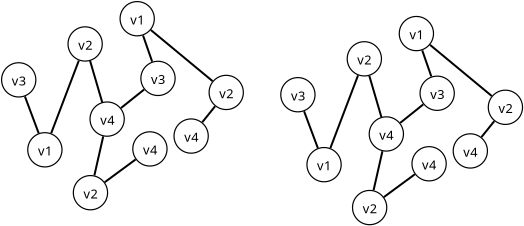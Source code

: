 <?xml version="1.0" encoding="UTF-8"?>
<dia:diagram xmlns:dia="http://www.lysator.liu.se/~alla/dia/">
  <dia:layer name="背景" visible="true" active="true">
    <dia:object type="Flowchart - Ellipse" version="0" id="O0">
      <dia:attribute name="obj_pos">
        <dia:point val="17.134,14.396"/>
      </dia:attribute>
      <dia:attribute name="obj_bb">
        <dia:rectangle val="17.104,14.366;18.876,16.138"/>
      </dia:attribute>
      <dia:attribute name="elem_corner">
        <dia:point val="17.134,14.396"/>
      </dia:attribute>
      <dia:attribute name="elem_width">
        <dia:real val="1.712"/>
      </dia:attribute>
      <dia:attribute name="elem_height">
        <dia:real val="1.712"/>
      </dia:attribute>
      <dia:attribute name="border_width">
        <dia:real val="0.06"/>
      </dia:attribute>
      <dia:attribute name="show_background">
        <dia:boolean val="true"/>
      </dia:attribute>
      <dia:attribute name="padding">
        <dia:real val="0.2"/>
      </dia:attribute>
      <dia:attribute name="text">
        <dia:composite type="text">
          <dia:attribute name="string">
            <dia:string>#v1#</dia:string>
          </dia:attribute>
          <dia:attribute name="font">
            <dia:font family="sans" style="0" name="Helvetica"/>
          </dia:attribute>
          <dia:attribute name="height">
            <dia:real val="0.8"/>
          </dia:attribute>
          <dia:attribute name="pos">
            <dia:point val="17.99,15.492"/>
          </dia:attribute>
          <dia:attribute name="color">
            <dia:color val="#000000"/>
          </dia:attribute>
          <dia:attribute name="alignment">
            <dia:enum val="1"/>
          </dia:attribute>
        </dia:composite>
      </dia:attribute>
    </dia:object>
    <dia:object type="Flowchart - Ellipse" version="0" id="O1">
      <dia:attribute name="obj_pos">
        <dia:point val="15.826,10.899"/>
      </dia:attribute>
      <dia:attribute name="obj_bb">
        <dia:rectangle val="15.796,10.869;17.568,12.641"/>
      </dia:attribute>
      <dia:attribute name="elem_corner">
        <dia:point val="15.826,10.899"/>
      </dia:attribute>
      <dia:attribute name="elem_width">
        <dia:real val="1.712"/>
      </dia:attribute>
      <dia:attribute name="elem_height">
        <dia:real val="1.712"/>
      </dia:attribute>
      <dia:attribute name="border_width">
        <dia:real val="0.06"/>
      </dia:attribute>
      <dia:attribute name="show_background">
        <dia:boolean val="true"/>
      </dia:attribute>
      <dia:attribute name="padding">
        <dia:real val="0.2"/>
      </dia:attribute>
      <dia:attribute name="text">
        <dia:composite type="text">
          <dia:attribute name="string">
            <dia:string>#v3#</dia:string>
          </dia:attribute>
          <dia:attribute name="font">
            <dia:font family="sans" style="0" name="Helvetica"/>
          </dia:attribute>
          <dia:attribute name="height">
            <dia:real val="0.8"/>
          </dia:attribute>
          <dia:attribute name="pos">
            <dia:point val="16.682,11.995"/>
          </dia:attribute>
          <dia:attribute name="color">
            <dia:color val="#000000"/>
          </dia:attribute>
          <dia:attribute name="alignment">
            <dia:enum val="1"/>
          </dia:attribute>
        </dia:composite>
      </dia:attribute>
    </dia:object>
    <dia:object type="Flowchart - Ellipse" version="0" id="O2">
      <dia:attribute name="obj_pos">
        <dia:point val="19.147,9.104"/>
      </dia:attribute>
      <dia:attribute name="obj_bb">
        <dia:rectangle val="19.117,9.074;20.89,10.846"/>
      </dia:attribute>
      <dia:attribute name="elem_corner">
        <dia:point val="19.147,9.104"/>
      </dia:attribute>
      <dia:attribute name="elem_width">
        <dia:real val="1.712"/>
      </dia:attribute>
      <dia:attribute name="elem_height">
        <dia:real val="1.712"/>
      </dia:attribute>
      <dia:attribute name="border_width">
        <dia:real val="0.06"/>
      </dia:attribute>
      <dia:attribute name="show_background">
        <dia:boolean val="true"/>
      </dia:attribute>
      <dia:attribute name="padding">
        <dia:real val="0.2"/>
      </dia:attribute>
      <dia:attribute name="text">
        <dia:composite type="text">
          <dia:attribute name="string">
            <dia:string>#v2#</dia:string>
          </dia:attribute>
          <dia:attribute name="font">
            <dia:font family="sans" style="0" name="Helvetica"/>
          </dia:attribute>
          <dia:attribute name="height">
            <dia:real val="0.8"/>
          </dia:attribute>
          <dia:attribute name="pos">
            <dia:point val="20.003,10.2"/>
          </dia:attribute>
          <dia:attribute name="color">
            <dia:color val="#000000"/>
          </dia:attribute>
          <dia:attribute name="alignment">
            <dia:enum val="1"/>
          </dia:attribute>
        </dia:composite>
      </dia:attribute>
    </dia:object>
    <dia:object type="Flowchart - Ellipse" version="0" id="O3">
      <dia:attribute name="obj_pos">
        <dia:point val="20.247,12.861"/>
      </dia:attribute>
      <dia:attribute name="obj_bb">
        <dia:rectangle val="20.217,12.831;21.99,14.603"/>
      </dia:attribute>
      <dia:attribute name="elem_corner">
        <dia:point val="20.247,12.861"/>
      </dia:attribute>
      <dia:attribute name="elem_width">
        <dia:real val="1.712"/>
      </dia:attribute>
      <dia:attribute name="elem_height">
        <dia:real val="1.712"/>
      </dia:attribute>
      <dia:attribute name="border_width">
        <dia:real val="0.06"/>
      </dia:attribute>
      <dia:attribute name="show_background">
        <dia:boolean val="true"/>
      </dia:attribute>
      <dia:attribute name="padding">
        <dia:real val="0.2"/>
      </dia:attribute>
      <dia:attribute name="text">
        <dia:composite type="text">
          <dia:attribute name="string">
            <dia:string>#v4#</dia:string>
          </dia:attribute>
          <dia:attribute name="font">
            <dia:font family="sans" style="0" name="Helvetica"/>
          </dia:attribute>
          <dia:attribute name="height">
            <dia:real val="0.8"/>
          </dia:attribute>
          <dia:attribute name="pos">
            <dia:point val="21.103,13.957"/>
          </dia:attribute>
          <dia:attribute name="color">
            <dia:color val="#000000"/>
          </dia:attribute>
          <dia:attribute name="alignment">
            <dia:enum val="1"/>
          </dia:attribute>
        </dia:composite>
      </dia:attribute>
    </dia:object>
    <dia:object type="Standard - Line" version="0" id="O4">
      <dia:attribute name="obj_pos">
        <dia:point val="17.679,14.422"/>
      </dia:attribute>
      <dia:attribute name="obj_bb">
        <dia:rectangle val="16.928,12.521;17.744,14.486"/>
      </dia:attribute>
      <dia:attribute name="conn_endpoints">
        <dia:point val="17.679,14.422"/>
        <dia:point val="16.992,12.585"/>
      </dia:attribute>
      <dia:attribute name="numcp">
        <dia:int val="1"/>
      </dia:attribute>
      <dia:attribute name="line_width">
        <dia:real val="0.1"/>
      </dia:attribute>
      <dia:connections>
        <dia:connection handle="0" to="O0" connection="16"/>
        <dia:connection handle="1" to="O1" connection="16"/>
      </dia:connections>
    </dia:object>
    <dia:object type="Standard - Line" version="0" id="O5">
      <dia:attribute name="obj_pos">
        <dia:point val="20.858,12.88"/>
      </dia:attribute>
      <dia:attribute name="obj_bb">
        <dia:rectangle val="20.186,10.735;20.921,12.943"/>
      </dia:attribute>
      <dia:attribute name="conn_endpoints">
        <dia:point val="20.858,12.88"/>
        <dia:point val="20.248,10.797"/>
      </dia:attribute>
      <dia:attribute name="numcp">
        <dia:int val="1"/>
      </dia:attribute>
      <dia:attribute name="line_width">
        <dia:real val="0.1"/>
      </dia:attribute>
      <dia:connections>
        <dia:connection handle="0" to="O3" connection="16"/>
        <dia:connection handle="1" to="O2" connection="16"/>
      </dia:connections>
    </dia:object>
    <dia:object type="Standard - Line" version="0" id="O6">
      <dia:attribute name="obj_pos">
        <dia:point val="19.688,10.789"/>
      </dia:attribute>
      <dia:attribute name="obj_bb">
        <dia:rectangle val="18.241,10.724;19.753,14.488"/>
      </dia:attribute>
      <dia:attribute name="conn_endpoints">
        <dia:point val="19.688,10.789"/>
        <dia:point val="18.305,14.424"/>
      </dia:attribute>
      <dia:attribute name="numcp">
        <dia:int val="1"/>
      </dia:attribute>
      <dia:attribute name="line_width">
        <dia:real val="0.1"/>
      </dia:attribute>
      <dia:connections>
        <dia:connection handle="0" to="O2" connection="16"/>
        <dia:connection handle="1" to="O0" connection="16"/>
      </dia:connections>
    </dia:object>
    <dia:object type="Flowchart - Ellipse" version="0" id="O7">
      <dia:attribute name="obj_pos">
        <dia:point val="21.75,7.842"/>
      </dia:attribute>
      <dia:attribute name="obj_bb">
        <dia:rectangle val="21.72,7.812;23.492,9.584"/>
      </dia:attribute>
      <dia:attribute name="elem_corner">
        <dia:point val="21.75,7.842"/>
      </dia:attribute>
      <dia:attribute name="elem_width">
        <dia:real val="1.712"/>
      </dia:attribute>
      <dia:attribute name="elem_height">
        <dia:real val="1.712"/>
      </dia:attribute>
      <dia:attribute name="border_width">
        <dia:real val="0.06"/>
      </dia:attribute>
      <dia:attribute name="show_background">
        <dia:boolean val="true"/>
      </dia:attribute>
      <dia:attribute name="padding">
        <dia:real val="0.2"/>
      </dia:attribute>
      <dia:attribute name="text">
        <dia:composite type="text">
          <dia:attribute name="string">
            <dia:string>#v1#</dia:string>
          </dia:attribute>
          <dia:attribute name="font">
            <dia:font family="sans" style="0" name="Helvetica"/>
          </dia:attribute>
          <dia:attribute name="height">
            <dia:real val="0.8"/>
          </dia:attribute>
          <dia:attribute name="pos">
            <dia:point val="22.606,8.938"/>
          </dia:attribute>
          <dia:attribute name="color">
            <dia:color val="#000000"/>
          </dia:attribute>
          <dia:attribute name="alignment">
            <dia:enum val="1"/>
          </dia:attribute>
        </dia:composite>
      </dia:attribute>
    </dia:object>
    <dia:object type="Flowchart - Ellipse" version="0" id="O8">
      <dia:attribute name="obj_pos">
        <dia:point val="22.79,10.826"/>
      </dia:attribute>
      <dia:attribute name="obj_bb">
        <dia:rectangle val="22.76,10.796;24.532,12.568"/>
      </dia:attribute>
      <dia:attribute name="elem_corner">
        <dia:point val="22.79,10.826"/>
      </dia:attribute>
      <dia:attribute name="elem_width">
        <dia:real val="1.712"/>
      </dia:attribute>
      <dia:attribute name="elem_height">
        <dia:real val="1.712"/>
      </dia:attribute>
      <dia:attribute name="border_width">
        <dia:real val="0.06"/>
      </dia:attribute>
      <dia:attribute name="show_background">
        <dia:boolean val="true"/>
      </dia:attribute>
      <dia:attribute name="padding">
        <dia:real val="0.2"/>
      </dia:attribute>
      <dia:attribute name="text">
        <dia:composite type="text">
          <dia:attribute name="string">
            <dia:string>#v3#</dia:string>
          </dia:attribute>
          <dia:attribute name="font">
            <dia:font family="sans" style="0" name="Helvetica"/>
          </dia:attribute>
          <dia:attribute name="height">
            <dia:real val="0.8"/>
          </dia:attribute>
          <dia:attribute name="pos">
            <dia:point val="23.646,11.922"/>
          </dia:attribute>
          <dia:attribute name="color">
            <dia:color val="#000000"/>
          </dia:attribute>
          <dia:attribute name="alignment">
            <dia:enum val="1"/>
          </dia:attribute>
        </dia:composite>
      </dia:attribute>
    </dia:object>
    <dia:object type="Flowchart - Ellipse" version="0" id="O9">
      <dia:attribute name="obj_pos">
        <dia:point val="26.201,11.528"/>
      </dia:attribute>
      <dia:attribute name="obj_bb">
        <dia:rectangle val="26.171,11.498;27.943,13.271"/>
      </dia:attribute>
      <dia:attribute name="elem_corner">
        <dia:point val="26.201,11.528"/>
      </dia:attribute>
      <dia:attribute name="elem_width">
        <dia:real val="1.712"/>
      </dia:attribute>
      <dia:attribute name="elem_height">
        <dia:real val="1.712"/>
      </dia:attribute>
      <dia:attribute name="border_width">
        <dia:real val="0.06"/>
      </dia:attribute>
      <dia:attribute name="show_background">
        <dia:boolean val="true"/>
      </dia:attribute>
      <dia:attribute name="padding">
        <dia:real val="0.2"/>
      </dia:attribute>
      <dia:attribute name="text">
        <dia:composite type="text">
          <dia:attribute name="string">
            <dia:string>#v2#</dia:string>
          </dia:attribute>
          <dia:attribute name="font">
            <dia:font family="sans" style="0" name="Helvetica"/>
          </dia:attribute>
          <dia:attribute name="height">
            <dia:real val="0.8"/>
          </dia:attribute>
          <dia:attribute name="pos">
            <dia:point val="27.057,12.624"/>
          </dia:attribute>
          <dia:attribute name="color">
            <dia:color val="#000000"/>
          </dia:attribute>
          <dia:attribute name="alignment">
            <dia:enum val="1"/>
          </dia:attribute>
        </dia:composite>
      </dia:attribute>
    </dia:object>
    <dia:object type="Flowchart - Ellipse" version="0" id="O10">
      <dia:attribute name="obj_pos">
        <dia:point val="24.447,13.709"/>
      </dia:attribute>
      <dia:attribute name="obj_bb">
        <dia:rectangle val="24.417,13.679;26.189,15.452"/>
      </dia:attribute>
      <dia:attribute name="elem_corner">
        <dia:point val="24.447,13.709"/>
      </dia:attribute>
      <dia:attribute name="elem_width">
        <dia:real val="1.712"/>
      </dia:attribute>
      <dia:attribute name="elem_height">
        <dia:real val="1.712"/>
      </dia:attribute>
      <dia:attribute name="border_width">
        <dia:real val="0.06"/>
      </dia:attribute>
      <dia:attribute name="show_background">
        <dia:boolean val="true"/>
      </dia:attribute>
      <dia:attribute name="padding">
        <dia:real val="0.2"/>
      </dia:attribute>
      <dia:attribute name="text">
        <dia:composite type="text">
          <dia:attribute name="string">
            <dia:string>#v4#</dia:string>
          </dia:attribute>
          <dia:attribute name="font">
            <dia:font family="sans" style="0" name="Helvetica"/>
          </dia:attribute>
          <dia:attribute name="height">
            <dia:real val="0.8"/>
          </dia:attribute>
          <dia:attribute name="pos">
            <dia:point val="25.303,14.806"/>
          </dia:attribute>
          <dia:attribute name="color">
            <dia:color val="#000000"/>
          </dia:attribute>
          <dia:attribute name="alignment">
            <dia:enum val="1"/>
          </dia:attribute>
        </dia:composite>
      </dia:attribute>
    </dia:object>
    <dia:object type="Standard - Line" version="0" id="O11">
      <dia:attribute name="obj_pos">
        <dia:point val="22.897,9.535"/>
      </dia:attribute>
      <dia:attribute name="obj_bb">
        <dia:rectangle val="22.834,9.471;23.418,10.909"/>
      </dia:attribute>
      <dia:attribute name="conn_endpoints">
        <dia:point val="22.897,9.535"/>
        <dia:point val="23.355,10.845"/>
      </dia:attribute>
      <dia:attribute name="numcp">
        <dia:int val="1"/>
      </dia:attribute>
      <dia:attribute name="line_width">
        <dia:real val="0.1"/>
      </dia:attribute>
      <dia:connections>
        <dia:connection handle="0" to="O7" connection="16"/>
        <dia:connection handle="1" to="O8" connection="16"/>
      </dia:connections>
    </dia:object>
    <dia:object type="Standard - Line" version="0" id="O12">
      <dia:attribute name="obj_pos">
        <dia:point val="25.858,13.875"/>
      </dia:attribute>
      <dia:attribute name="obj_bb">
        <dia:rectangle val="25.788,13.005;26.572,13.945"/>
      </dia:attribute>
      <dia:attribute name="conn_endpoints">
        <dia:point val="25.858,13.875"/>
        <dia:point val="26.502,13.075"/>
      </dia:attribute>
      <dia:attribute name="numcp">
        <dia:int val="1"/>
      </dia:attribute>
      <dia:attribute name="line_width">
        <dia:real val="0.1"/>
      </dia:attribute>
      <dia:connections>
        <dia:connection handle="0" to="O10" connection="16"/>
        <dia:connection handle="1" to="O9" connection="16"/>
      </dia:connections>
    </dia:object>
    <dia:object type="Standard - Line" version="0" id="O13">
      <dia:attribute name="obj_pos">
        <dia:point val="26.377,11.821"/>
      </dia:attribute>
      <dia:attribute name="obj_bb">
        <dia:rectangle val="23.216,9.191;26.447,11.891"/>
      </dia:attribute>
      <dia:attribute name="conn_endpoints">
        <dia:point val="26.377,11.821"/>
        <dia:point val="23.286,9.261"/>
      </dia:attribute>
      <dia:attribute name="numcp">
        <dia:int val="1"/>
      </dia:attribute>
      <dia:attribute name="line_width">
        <dia:real val="0.1"/>
      </dia:attribute>
      <dia:connections>
        <dia:connection handle="0" to="O9" connection="16"/>
        <dia:connection handle="1" to="O7" connection="16"/>
      </dia:connections>
    </dia:object>
    <dia:object type="Standard - Line" version="0" id="O14">
      <dia:attribute name="obj_pos">
        <dia:point val="21.795,13.163"/>
      </dia:attribute>
      <dia:attribute name="obj_bb">
        <dia:rectangle val="21.725,12.165;23.025,13.233"/>
      </dia:attribute>
      <dia:attribute name="conn_endpoints">
        <dia:point val="21.795,13.163"/>
        <dia:point val="22.954,12.236"/>
      </dia:attribute>
      <dia:attribute name="numcp">
        <dia:int val="1"/>
      </dia:attribute>
      <dia:attribute name="line_width">
        <dia:real val="0.1"/>
      </dia:attribute>
      <dia:connections>
        <dia:connection handle="0" to="O3" connection="16"/>
        <dia:connection handle="1" to="O8" connection="16"/>
      </dia:connections>
    </dia:object>
    <dia:object type="Flowchart - Ellipse" version="0" id="O15">
      <dia:attribute name="obj_pos">
        <dia:point val="19.413,16.541"/>
      </dia:attribute>
      <dia:attribute name="obj_bb">
        <dia:rectangle val="19.383,16.511;21.155,18.283"/>
      </dia:attribute>
      <dia:attribute name="elem_corner">
        <dia:point val="19.413,16.541"/>
      </dia:attribute>
      <dia:attribute name="elem_width">
        <dia:real val="1.712"/>
      </dia:attribute>
      <dia:attribute name="elem_height">
        <dia:real val="1.712"/>
      </dia:attribute>
      <dia:attribute name="border_width">
        <dia:real val="0.06"/>
      </dia:attribute>
      <dia:attribute name="show_background">
        <dia:boolean val="true"/>
      </dia:attribute>
      <dia:attribute name="padding">
        <dia:real val="0.2"/>
      </dia:attribute>
      <dia:attribute name="text">
        <dia:composite type="text">
          <dia:attribute name="string">
            <dia:string>#v2#</dia:string>
          </dia:attribute>
          <dia:attribute name="font">
            <dia:font family="sans" style="0" name="Helvetica"/>
          </dia:attribute>
          <dia:attribute name="height">
            <dia:real val="0.8"/>
          </dia:attribute>
          <dia:attribute name="pos">
            <dia:point val="20.269,17.637"/>
          </dia:attribute>
          <dia:attribute name="color">
            <dia:color val="#000000"/>
          </dia:attribute>
          <dia:attribute name="alignment">
            <dia:enum val="1"/>
          </dia:attribute>
        </dia:composite>
      </dia:attribute>
    </dia:object>
    <dia:object type="Flowchart - Ellipse" version="0" id="O16">
      <dia:attribute name="obj_pos">
        <dia:point val="22.386,14.352"/>
      </dia:attribute>
      <dia:attribute name="obj_bb">
        <dia:rectangle val="22.356,14.322;24.128,16.094"/>
      </dia:attribute>
      <dia:attribute name="elem_corner">
        <dia:point val="22.386,14.352"/>
      </dia:attribute>
      <dia:attribute name="elem_width">
        <dia:real val="1.712"/>
      </dia:attribute>
      <dia:attribute name="elem_height">
        <dia:real val="1.712"/>
      </dia:attribute>
      <dia:attribute name="border_width">
        <dia:real val="0.06"/>
      </dia:attribute>
      <dia:attribute name="show_background">
        <dia:boolean val="true"/>
      </dia:attribute>
      <dia:attribute name="padding">
        <dia:real val="0.2"/>
      </dia:attribute>
      <dia:attribute name="text">
        <dia:composite type="text">
          <dia:attribute name="string">
            <dia:string>#v4#</dia:string>
          </dia:attribute>
          <dia:attribute name="font">
            <dia:font family="sans" style="0" name="Helvetica"/>
          </dia:attribute>
          <dia:attribute name="height">
            <dia:real val="0.8"/>
          </dia:attribute>
          <dia:attribute name="pos">
            <dia:point val="23.242,15.448"/>
          </dia:attribute>
          <dia:attribute name="color">
            <dia:color val="#000000"/>
          </dia:attribute>
          <dia:attribute name="alignment">
            <dia:enum val="1"/>
          </dia:attribute>
        </dia:composite>
      </dia:attribute>
    </dia:object>
    <dia:object type="Standard - Line" version="0" id="O17">
      <dia:attribute name="obj_pos">
        <dia:point val="22.531,15.732"/>
      </dia:attribute>
      <dia:attribute name="obj_bb">
        <dia:rectangle val="20.91,15.662;22.601,16.943"/>
      </dia:attribute>
      <dia:attribute name="conn_endpoints">
        <dia:point val="22.531,15.732"/>
        <dia:point val="20.98,16.873"/>
      </dia:attribute>
      <dia:attribute name="numcp">
        <dia:int val="1"/>
      </dia:attribute>
      <dia:attribute name="line_width">
        <dia:real val="0.1"/>
      </dia:attribute>
      <dia:connections>
        <dia:connection handle="0" to="O16" connection="16"/>
        <dia:connection handle="1" to="O15" connection="16"/>
      </dia:connections>
    </dia:object>
    <dia:object type="Standard - Line" version="0" id="O18">
      <dia:attribute name="obj_pos">
        <dia:point val="20.465,16.534"/>
      </dia:attribute>
      <dia:attribute name="obj_bb">
        <dia:rectangle val="20.405,14.521;20.968,16.594"/>
      </dia:attribute>
      <dia:attribute name="conn_endpoints">
        <dia:point val="20.465,16.534"/>
        <dia:point val="20.908,14.58"/>
      </dia:attribute>
      <dia:attribute name="numcp">
        <dia:int val="1"/>
      </dia:attribute>
      <dia:attribute name="line_width">
        <dia:real val="0.1"/>
      </dia:attribute>
      <dia:connections>
        <dia:connection handle="0" to="O15" connection="16"/>
        <dia:connection handle="1" to="O3" connection="16"/>
      </dia:connections>
    </dia:object>
    <dia:object type="Flowchart - Ellipse" version="0" id="O19">
      <dia:attribute name="obj_pos">
        <dia:point val="31.093,15.139"/>
      </dia:attribute>
      <dia:attribute name="obj_bb">
        <dia:rectangle val="31.063,15.109;32.835,16.881"/>
      </dia:attribute>
      <dia:attribute name="elem_corner">
        <dia:point val="31.093,15.139"/>
      </dia:attribute>
      <dia:attribute name="elem_width">
        <dia:real val="1.712"/>
      </dia:attribute>
      <dia:attribute name="elem_height">
        <dia:real val="1.712"/>
      </dia:attribute>
      <dia:attribute name="border_width">
        <dia:real val="0.06"/>
      </dia:attribute>
      <dia:attribute name="show_background">
        <dia:boolean val="true"/>
      </dia:attribute>
      <dia:attribute name="padding">
        <dia:real val="0.2"/>
      </dia:attribute>
      <dia:attribute name="text">
        <dia:composite type="text">
          <dia:attribute name="string">
            <dia:string>#v1#</dia:string>
          </dia:attribute>
          <dia:attribute name="font">
            <dia:font family="sans" style="0" name="Helvetica"/>
          </dia:attribute>
          <dia:attribute name="height">
            <dia:real val="0.8"/>
          </dia:attribute>
          <dia:attribute name="pos">
            <dia:point val="31.949,16.235"/>
          </dia:attribute>
          <dia:attribute name="color">
            <dia:color val="#000000"/>
          </dia:attribute>
          <dia:attribute name="alignment">
            <dia:enum val="1"/>
          </dia:attribute>
        </dia:composite>
      </dia:attribute>
    </dia:object>
    <dia:object type="Flowchart - Ellipse" version="0" id="O20">
      <dia:attribute name="obj_pos">
        <dia:point val="29.785,11.642"/>
      </dia:attribute>
      <dia:attribute name="obj_bb">
        <dia:rectangle val="29.755,11.612;31.527,13.384"/>
      </dia:attribute>
      <dia:attribute name="elem_corner">
        <dia:point val="29.785,11.642"/>
      </dia:attribute>
      <dia:attribute name="elem_width">
        <dia:real val="1.712"/>
      </dia:attribute>
      <dia:attribute name="elem_height">
        <dia:real val="1.712"/>
      </dia:attribute>
      <dia:attribute name="border_width">
        <dia:real val="0.06"/>
      </dia:attribute>
      <dia:attribute name="show_background">
        <dia:boolean val="true"/>
      </dia:attribute>
      <dia:attribute name="padding">
        <dia:real val="0.2"/>
      </dia:attribute>
      <dia:attribute name="text">
        <dia:composite type="text">
          <dia:attribute name="string">
            <dia:string>#v3#</dia:string>
          </dia:attribute>
          <dia:attribute name="font">
            <dia:font family="sans" style="0" name="Helvetica"/>
          </dia:attribute>
          <dia:attribute name="height">
            <dia:real val="0.8"/>
          </dia:attribute>
          <dia:attribute name="pos">
            <dia:point val="30.641,12.738"/>
          </dia:attribute>
          <dia:attribute name="color">
            <dia:color val="#000000"/>
          </dia:attribute>
          <dia:attribute name="alignment">
            <dia:enum val="1"/>
          </dia:attribute>
        </dia:composite>
      </dia:attribute>
    </dia:object>
    <dia:object type="Flowchart - Ellipse" version="0" id="O21">
      <dia:attribute name="obj_pos">
        <dia:point val="33.107,9.847"/>
      </dia:attribute>
      <dia:attribute name="obj_bb">
        <dia:rectangle val="33.077,9.817;34.849,11.589"/>
      </dia:attribute>
      <dia:attribute name="elem_corner">
        <dia:point val="33.107,9.847"/>
      </dia:attribute>
      <dia:attribute name="elem_width">
        <dia:real val="1.712"/>
      </dia:attribute>
      <dia:attribute name="elem_height">
        <dia:real val="1.712"/>
      </dia:attribute>
      <dia:attribute name="border_width">
        <dia:real val="0.06"/>
      </dia:attribute>
      <dia:attribute name="show_background">
        <dia:boolean val="true"/>
      </dia:attribute>
      <dia:attribute name="padding">
        <dia:real val="0.2"/>
      </dia:attribute>
      <dia:attribute name="text">
        <dia:composite type="text">
          <dia:attribute name="string">
            <dia:string>#v2#</dia:string>
          </dia:attribute>
          <dia:attribute name="font">
            <dia:font family="sans" style="0" name="Helvetica"/>
          </dia:attribute>
          <dia:attribute name="height">
            <dia:real val="0.8"/>
          </dia:attribute>
          <dia:attribute name="pos">
            <dia:point val="33.963,10.943"/>
          </dia:attribute>
          <dia:attribute name="color">
            <dia:color val="#000000"/>
          </dia:attribute>
          <dia:attribute name="alignment">
            <dia:enum val="1"/>
          </dia:attribute>
        </dia:composite>
      </dia:attribute>
    </dia:object>
    <dia:object type="Flowchart - Ellipse" version="0" id="O22">
      <dia:attribute name="obj_pos">
        <dia:point val="34.207,13.604"/>
      </dia:attribute>
      <dia:attribute name="obj_bb">
        <dia:rectangle val="34.177,13.574;35.949,15.346"/>
      </dia:attribute>
      <dia:attribute name="elem_corner">
        <dia:point val="34.207,13.604"/>
      </dia:attribute>
      <dia:attribute name="elem_width">
        <dia:real val="1.712"/>
      </dia:attribute>
      <dia:attribute name="elem_height">
        <dia:real val="1.712"/>
      </dia:attribute>
      <dia:attribute name="border_width">
        <dia:real val="0.06"/>
      </dia:attribute>
      <dia:attribute name="show_background">
        <dia:boolean val="true"/>
      </dia:attribute>
      <dia:attribute name="padding">
        <dia:real val="0.2"/>
      </dia:attribute>
      <dia:attribute name="text">
        <dia:composite type="text">
          <dia:attribute name="string">
            <dia:string>#v4#</dia:string>
          </dia:attribute>
          <dia:attribute name="font">
            <dia:font family="sans" style="0" name="Helvetica"/>
          </dia:attribute>
          <dia:attribute name="height">
            <dia:real val="0.8"/>
          </dia:attribute>
          <dia:attribute name="pos">
            <dia:point val="35.063,14.7"/>
          </dia:attribute>
          <dia:attribute name="color">
            <dia:color val="#000000"/>
          </dia:attribute>
          <dia:attribute name="alignment">
            <dia:enum val="1"/>
          </dia:attribute>
        </dia:composite>
      </dia:attribute>
    </dia:object>
    <dia:object type="Standard - Line" version="0" id="O23">
      <dia:attribute name="obj_pos">
        <dia:point val="31.639,15.165"/>
      </dia:attribute>
      <dia:attribute name="obj_bb">
        <dia:rectangle val="30.887,13.264;31.703,15.229"/>
      </dia:attribute>
      <dia:attribute name="conn_endpoints">
        <dia:point val="31.639,15.165"/>
        <dia:point val="30.952,13.328"/>
      </dia:attribute>
      <dia:attribute name="numcp">
        <dia:int val="1"/>
      </dia:attribute>
      <dia:attribute name="line_width">
        <dia:real val="0.1"/>
      </dia:attribute>
      <dia:connections>
        <dia:connection handle="0" to="O19" connection="16"/>
        <dia:connection handle="1" to="O20" connection="16"/>
      </dia:connections>
    </dia:object>
    <dia:object type="Standard - Line" version="0" id="O24">
      <dia:attribute name="obj_pos">
        <dia:point val="34.818,13.624"/>
      </dia:attribute>
      <dia:attribute name="obj_bb">
        <dia:rectangle val="34.146,11.478;34.88,13.686"/>
      </dia:attribute>
      <dia:attribute name="conn_endpoints">
        <dia:point val="34.818,13.624"/>
        <dia:point val="34.208,11.54"/>
      </dia:attribute>
      <dia:attribute name="numcp">
        <dia:int val="1"/>
      </dia:attribute>
      <dia:attribute name="line_width">
        <dia:real val="0.1"/>
      </dia:attribute>
      <dia:connections>
        <dia:connection handle="0" to="O22" connection="16"/>
        <dia:connection handle="1" to="O21" connection="16"/>
      </dia:connections>
    </dia:object>
    <dia:object type="Standard - Line" version="0" id="O25">
      <dia:attribute name="obj_pos">
        <dia:point val="33.648,11.532"/>
      </dia:attribute>
      <dia:attribute name="obj_bb">
        <dia:rectangle val="32.2,11.467;33.712,15.231"/>
      </dia:attribute>
      <dia:attribute name="conn_endpoints">
        <dia:point val="33.648,11.532"/>
        <dia:point val="32.264,15.167"/>
      </dia:attribute>
      <dia:attribute name="numcp">
        <dia:int val="1"/>
      </dia:attribute>
      <dia:attribute name="line_width">
        <dia:real val="0.1"/>
      </dia:attribute>
      <dia:connections>
        <dia:connection handle="0" to="O21" connection="16"/>
        <dia:connection handle="1" to="O19" connection="16"/>
      </dia:connections>
    </dia:object>
    <dia:object type="Flowchart - Ellipse" version="0" id="O26">
      <dia:attribute name="obj_pos">
        <dia:point val="35.709,8.585"/>
      </dia:attribute>
      <dia:attribute name="obj_bb">
        <dia:rectangle val="35.679,8.555;37.451,10.327"/>
      </dia:attribute>
      <dia:attribute name="elem_corner">
        <dia:point val="35.709,8.585"/>
      </dia:attribute>
      <dia:attribute name="elem_width">
        <dia:real val="1.712"/>
      </dia:attribute>
      <dia:attribute name="elem_height">
        <dia:real val="1.712"/>
      </dia:attribute>
      <dia:attribute name="border_width">
        <dia:real val="0.06"/>
      </dia:attribute>
      <dia:attribute name="show_background">
        <dia:boolean val="true"/>
      </dia:attribute>
      <dia:attribute name="padding">
        <dia:real val="0.2"/>
      </dia:attribute>
      <dia:attribute name="text">
        <dia:composite type="text">
          <dia:attribute name="string">
            <dia:string>#v1#</dia:string>
          </dia:attribute>
          <dia:attribute name="font">
            <dia:font family="sans" style="0" name="Helvetica"/>
          </dia:attribute>
          <dia:attribute name="height">
            <dia:real val="0.8"/>
          </dia:attribute>
          <dia:attribute name="pos">
            <dia:point val="36.565,9.681"/>
          </dia:attribute>
          <dia:attribute name="color">
            <dia:color val="#000000"/>
          </dia:attribute>
          <dia:attribute name="alignment">
            <dia:enum val="1"/>
          </dia:attribute>
        </dia:composite>
      </dia:attribute>
    </dia:object>
    <dia:object type="Flowchart - Ellipse" version="0" id="O27">
      <dia:attribute name="obj_pos">
        <dia:point val="36.749,11.569"/>
      </dia:attribute>
      <dia:attribute name="obj_bb">
        <dia:rectangle val="36.719,11.539;38.492,13.311"/>
      </dia:attribute>
      <dia:attribute name="elem_corner">
        <dia:point val="36.749,11.569"/>
      </dia:attribute>
      <dia:attribute name="elem_width">
        <dia:real val="1.712"/>
      </dia:attribute>
      <dia:attribute name="elem_height">
        <dia:real val="1.712"/>
      </dia:attribute>
      <dia:attribute name="border_width">
        <dia:real val="0.06"/>
      </dia:attribute>
      <dia:attribute name="show_background">
        <dia:boolean val="true"/>
      </dia:attribute>
      <dia:attribute name="padding">
        <dia:real val="0.2"/>
      </dia:attribute>
      <dia:attribute name="text">
        <dia:composite type="text">
          <dia:attribute name="string">
            <dia:string>#v3#</dia:string>
          </dia:attribute>
          <dia:attribute name="font">
            <dia:font family="sans" style="0" name="Helvetica"/>
          </dia:attribute>
          <dia:attribute name="height">
            <dia:real val="0.8"/>
          </dia:attribute>
          <dia:attribute name="pos">
            <dia:point val="37.605,12.665"/>
          </dia:attribute>
          <dia:attribute name="color">
            <dia:color val="#000000"/>
          </dia:attribute>
          <dia:attribute name="alignment">
            <dia:enum val="1"/>
          </dia:attribute>
        </dia:composite>
      </dia:attribute>
    </dia:object>
    <dia:object type="Flowchart - Ellipse" version="0" id="O28">
      <dia:attribute name="obj_pos">
        <dia:point val="40.16,12.271"/>
      </dia:attribute>
      <dia:attribute name="obj_bb">
        <dia:rectangle val="40.13,12.242;41.903,14.014"/>
      </dia:attribute>
      <dia:attribute name="elem_corner">
        <dia:point val="40.16,12.271"/>
      </dia:attribute>
      <dia:attribute name="elem_width">
        <dia:real val="1.712"/>
      </dia:attribute>
      <dia:attribute name="elem_height">
        <dia:real val="1.712"/>
      </dia:attribute>
      <dia:attribute name="border_width">
        <dia:real val="0.06"/>
      </dia:attribute>
      <dia:attribute name="show_background">
        <dia:boolean val="true"/>
      </dia:attribute>
      <dia:attribute name="padding">
        <dia:real val="0.2"/>
      </dia:attribute>
      <dia:attribute name="text">
        <dia:composite type="text">
          <dia:attribute name="string">
            <dia:string>#v2#</dia:string>
          </dia:attribute>
          <dia:attribute name="font">
            <dia:font family="sans" style="0" name="Helvetica"/>
          </dia:attribute>
          <dia:attribute name="height">
            <dia:real val="0.8"/>
          </dia:attribute>
          <dia:attribute name="pos">
            <dia:point val="41.016,13.368"/>
          </dia:attribute>
          <dia:attribute name="color">
            <dia:color val="#000000"/>
          </dia:attribute>
          <dia:attribute name="alignment">
            <dia:enum val="1"/>
          </dia:attribute>
        </dia:composite>
      </dia:attribute>
    </dia:object>
    <dia:object type="Flowchart - Ellipse" version="0" id="O29">
      <dia:attribute name="obj_pos">
        <dia:point val="38.406,14.453"/>
      </dia:attribute>
      <dia:attribute name="obj_bb">
        <dia:rectangle val="38.376,14.423;40.148,16.195"/>
      </dia:attribute>
      <dia:attribute name="elem_corner">
        <dia:point val="38.406,14.453"/>
      </dia:attribute>
      <dia:attribute name="elem_width">
        <dia:real val="1.712"/>
      </dia:attribute>
      <dia:attribute name="elem_height">
        <dia:real val="1.712"/>
      </dia:attribute>
      <dia:attribute name="border_width">
        <dia:real val="0.06"/>
      </dia:attribute>
      <dia:attribute name="show_background">
        <dia:boolean val="true"/>
      </dia:attribute>
      <dia:attribute name="padding">
        <dia:real val="0.2"/>
      </dia:attribute>
      <dia:attribute name="text">
        <dia:composite type="text">
          <dia:attribute name="string">
            <dia:string>#v4#</dia:string>
          </dia:attribute>
          <dia:attribute name="font">
            <dia:font family="sans" style="0" name="Helvetica"/>
          </dia:attribute>
          <dia:attribute name="height">
            <dia:real val="0.8"/>
          </dia:attribute>
          <dia:attribute name="pos">
            <dia:point val="39.262,15.549"/>
          </dia:attribute>
          <dia:attribute name="color">
            <dia:color val="#000000"/>
          </dia:attribute>
          <dia:attribute name="alignment">
            <dia:enum val="1"/>
          </dia:attribute>
        </dia:composite>
      </dia:attribute>
    </dia:object>
    <dia:object type="Standard - Line" version="0" id="O30">
      <dia:attribute name="obj_pos">
        <dia:point val="36.857,10.278"/>
      </dia:attribute>
      <dia:attribute name="obj_bb">
        <dia:rectangle val="36.793,10.214;37.377,11.652"/>
      </dia:attribute>
      <dia:attribute name="conn_endpoints">
        <dia:point val="36.857,10.278"/>
        <dia:point val="37.314,11.588"/>
      </dia:attribute>
      <dia:attribute name="numcp">
        <dia:int val="1"/>
      </dia:attribute>
      <dia:attribute name="line_width">
        <dia:real val="0.1"/>
      </dia:attribute>
      <dia:connections>
        <dia:connection handle="0" to="O26" connection="16"/>
        <dia:connection handle="1" to="O27" connection="16"/>
      </dia:connections>
    </dia:object>
    <dia:object type="Standard - Line" version="0" id="O31">
      <dia:attribute name="obj_pos">
        <dia:point val="39.818,14.618"/>
      </dia:attribute>
      <dia:attribute name="obj_bb">
        <dia:rectangle val="39.747,13.748;40.531,14.688"/>
      </dia:attribute>
      <dia:attribute name="conn_endpoints">
        <dia:point val="39.818,14.618"/>
        <dia:point val="40.461,13.818"/>
      </dia:attribute>
      <dia:attribute name="numcp">
        <dia:int val="1"/>
      </dia:attribute>
      <dia:attribute name="line_width">
        <dia:real val="0.1"/>
      </dia:attribute>
      <dia:connections>
        <dia:connection handle="0" to="O29" connection="16"/>
        <dia:connection handle="1" to="O28" connection="16"/>
      </dia:connections>
    </dia:object>
    <dia:object type="Standard - Line" version="0" id="O32">
      <dia:attribute name="obj_pos">
        <dia:point val="40.336,12.564"/>
      </dia:attribute>
      <dia:attribute name="obj_bb">
        <dia:rectangle val="37.175,9.934;40.406,12.635"/>
      </dia:attribute>
      <dia:attribute name="conn_endpoints">
        <dia:point val="40.336,12.564"/>
        <dia:point val="37.245,10.005"/>
      </dia:attribute>
      <dia:attribute name="numcp">
        <dia:int val="1"/>
      </dia:attribute>
      <dia:attribute name="line_width">
        <dia:real val="0.1"/>
      </dia:attribute>
      <dia:connections>
        <dia:connection handle="0" to="O28" connection="16"/>
        <dia:connection handle="1" to="O26" connection="16"/>
      </dia:connections>
    </dia:object>
    <dia:object type="Standard - Line" version="0" id="O33">
      <dia:attribute name="obj_pos">
        <dia:point val="35.755,13.906"/>
      </dia:attribute>
      <dia:attribute name="obj_bb">
        <dia:rectangle val="35.684,12.909;36.984,13.977"/>
      </dia:attribute>
      <dia:attribute name="conn_endpoints">
        <dia:point val="35.755,13.906"/>
        <dia:point val="36.914,12.979"/>
      </dia:attribute>
      <dia:attribute name="numcp">
        <dia:int val="1"/>
      </dia:attribute>
      <dia:attribute name="line_width">
        <dia:real val="0.1"/>
      </dia:attribute>
      <dia:connections>
        <dia:connection handle="0" to="O22" connection="16"/>
        <dia:connection handle="1" to="O27" connection="16"/>
      </dia:connections>
    </dia:object>
    <dia:object type="Flowchart - Ellipse" version="0" id="O34">
      <dia:attribute name="obj_pos">
        <dia:point val="33.372,17.284"/>
      </dia:attribute>
      <dia:attribute name="obj_bb">
        <dia:rectangle val="33.342,17.254;35.114,19.027"/>
      </dia:attribute>
      <dia:attribute name="elem_corner">
        <dia:point val="33.372,17.284"/>
      </dia:attribute>
      <dia:attribute name="elem_width">
        <dia:real val="1.712"/>
      </dia:attribute>
      <dia:attribute name="elem_height">
        <dia:real val="1.712"/>
      </dia:attribute>
      <dia:attribute name="border_width">
        <dia:real val="0.06"/>
      </dia:attribute>
      <dia:attribute name="show_background">
        <dia:boolean val="true"/>
      </dia:attribute>
      <dia:attribute name="padding">
        <dia:real val="0.2"/>
      </dia:attribute>
      <dia:attribute name="text">
        <dia:composite type="text">
          <dia:attribute name="string">
            <dia:string>#v2#</dia:string>
          </dia:attribute>
          <dia:attribute name="font">
            <dia:font family="sans" style="0" name="Helvetica"/>
          </dia:attribute>
          <dia:attribute name="height">
            <dia:real val="0.8"/>
          </dia:attribute>
          <dia:attribute name="pos">
            <dia:point val="34.228,18.381"/>
          </dia:attribute>
          <dia:attribute name="color">
            <dia:color val="#000000"/>
          </dia:attribute>
          <dia:attribute name="alignment">
            <dia:enum val="1"/>
          </dia:attribute>
        </dia:composite>
      </dia:attribute>
    </dia:object>
    <dia:object type="Flowchart - Ellipse" version="0" id="O35">
      <dia:attribute name="obj_pos">
        <dia:point val="36.345,15.095"/>
      </dia:attribute>
      <dia:attribute name="obj_bb">
        <dia:rectangle val="36.315,15.065;38.087,16.837"/>
      </dia:attribute>
      <dia:attribute name="elem_corner">
        <dia:point val="36.345,15.095"/>
      </dia:attribute>
      <dia:attribute name="elem_width">
        <dia:real val="1.712"/>
      </dia:attribute>
      <dia:attribute name="elem_height">
        <dia:real val="1.712"/>
      </dia:attribute>
      <dia:attribute name="border_width">
        <dia:real val="0.06"/>
      </dia:attribute>
      <dia:attribute name="show_background">
        <dia:boolean val="true"/>
      </dia:attribute>
      <dia:attribute name="padding">
        <dia:real val="0.2"/>
      </dia:attribute>
      <dia:attribute name="text">
        <dia:composite type="text">
          <dia:attribute name="string">
            <dia:string>#v4#</dia:string>
          </dia:attribute>
          <dia:attribute name="font">
            <dia:font family="sans" style="0" name="Helvetica"/>
          </dia:attribute>
          <dia:attribute name="height">
            <dia:real val="0.8"/>
          </dia:attribute>
          <dia:attribute name="pos">
            <dia:point val="37.201,16.191"/>
          </dia:attribute>
          <dia:attribute name="color">
            <dia:color val="#000000"/>
          </dia:attribute>
          <dia:attribute name="alignment">
            <dia:enum val="1"/>
          </dia:attribute>
        </dia:composite>
      </dia:attribute>
    </dia:object>
    <dia:object type="Standard - Line" version="0" id="O36">
      <dia:attribute name="obj_pos">
        <dia:point val="36.49,16.475"/>
      </dia:attribute>
      <dia:attribute name="obj_bb">
        <dia:rectangle val="34.87,16.405;36.56,17.687"/>
      </dia:attribute>
      <dia:attribute name="conn_endpoints">
        <dia:point val="36.49,16.475"/>
        <dia:point val="34.94,17.617"/>
      </dia:attribute>
      <dia:attribute name="numcp">
        <dia:int val="1"/>
      </dia:attribute>
      <dia:attribute name="line_width">
        <dia:real val="0.1"/>
      </dia:attribute>
      <dia:connections>
        <dia:connection handle="0" to="O35" connection="16"/>
        <dia:connection handle="1" to="O34" connection="16"/>
      </dia:connections>
    </dia:object>
    <dia:object type="Standard - Line" version="0" id="O37">
      <dia:attribute name="obj_pos">
        <dia:point val="34.424,17.277"/>
      </dia:attribute>
      <dia:attribute name="obj_bb">
        <dia:rectangle val="34.364,15.264;34.927,17.337"/>
      </dia:attribute>
      <dia:attribute name="conn_endpoints">
        <dia:point val="34.424,17.277"/>
        <dia:point val="34.867,15.324"/>
      </dia:attribute>
      <dia:attribute name="numcp">
        <dia:int val="1"/>
      </dia:attribute>
      <dia:attribute name="line_width">
        <dia:real val="0.1"/>
      </dia:attribute>
      <dia:connections>
        <dia:connection handle="0" to="O34" connection="16"/>
        <dia:connection handle="1" to="O22" connection="16"/>
      </dia:connections>
    </dia:object>
  </dia:layer>
</dia:diagram>

